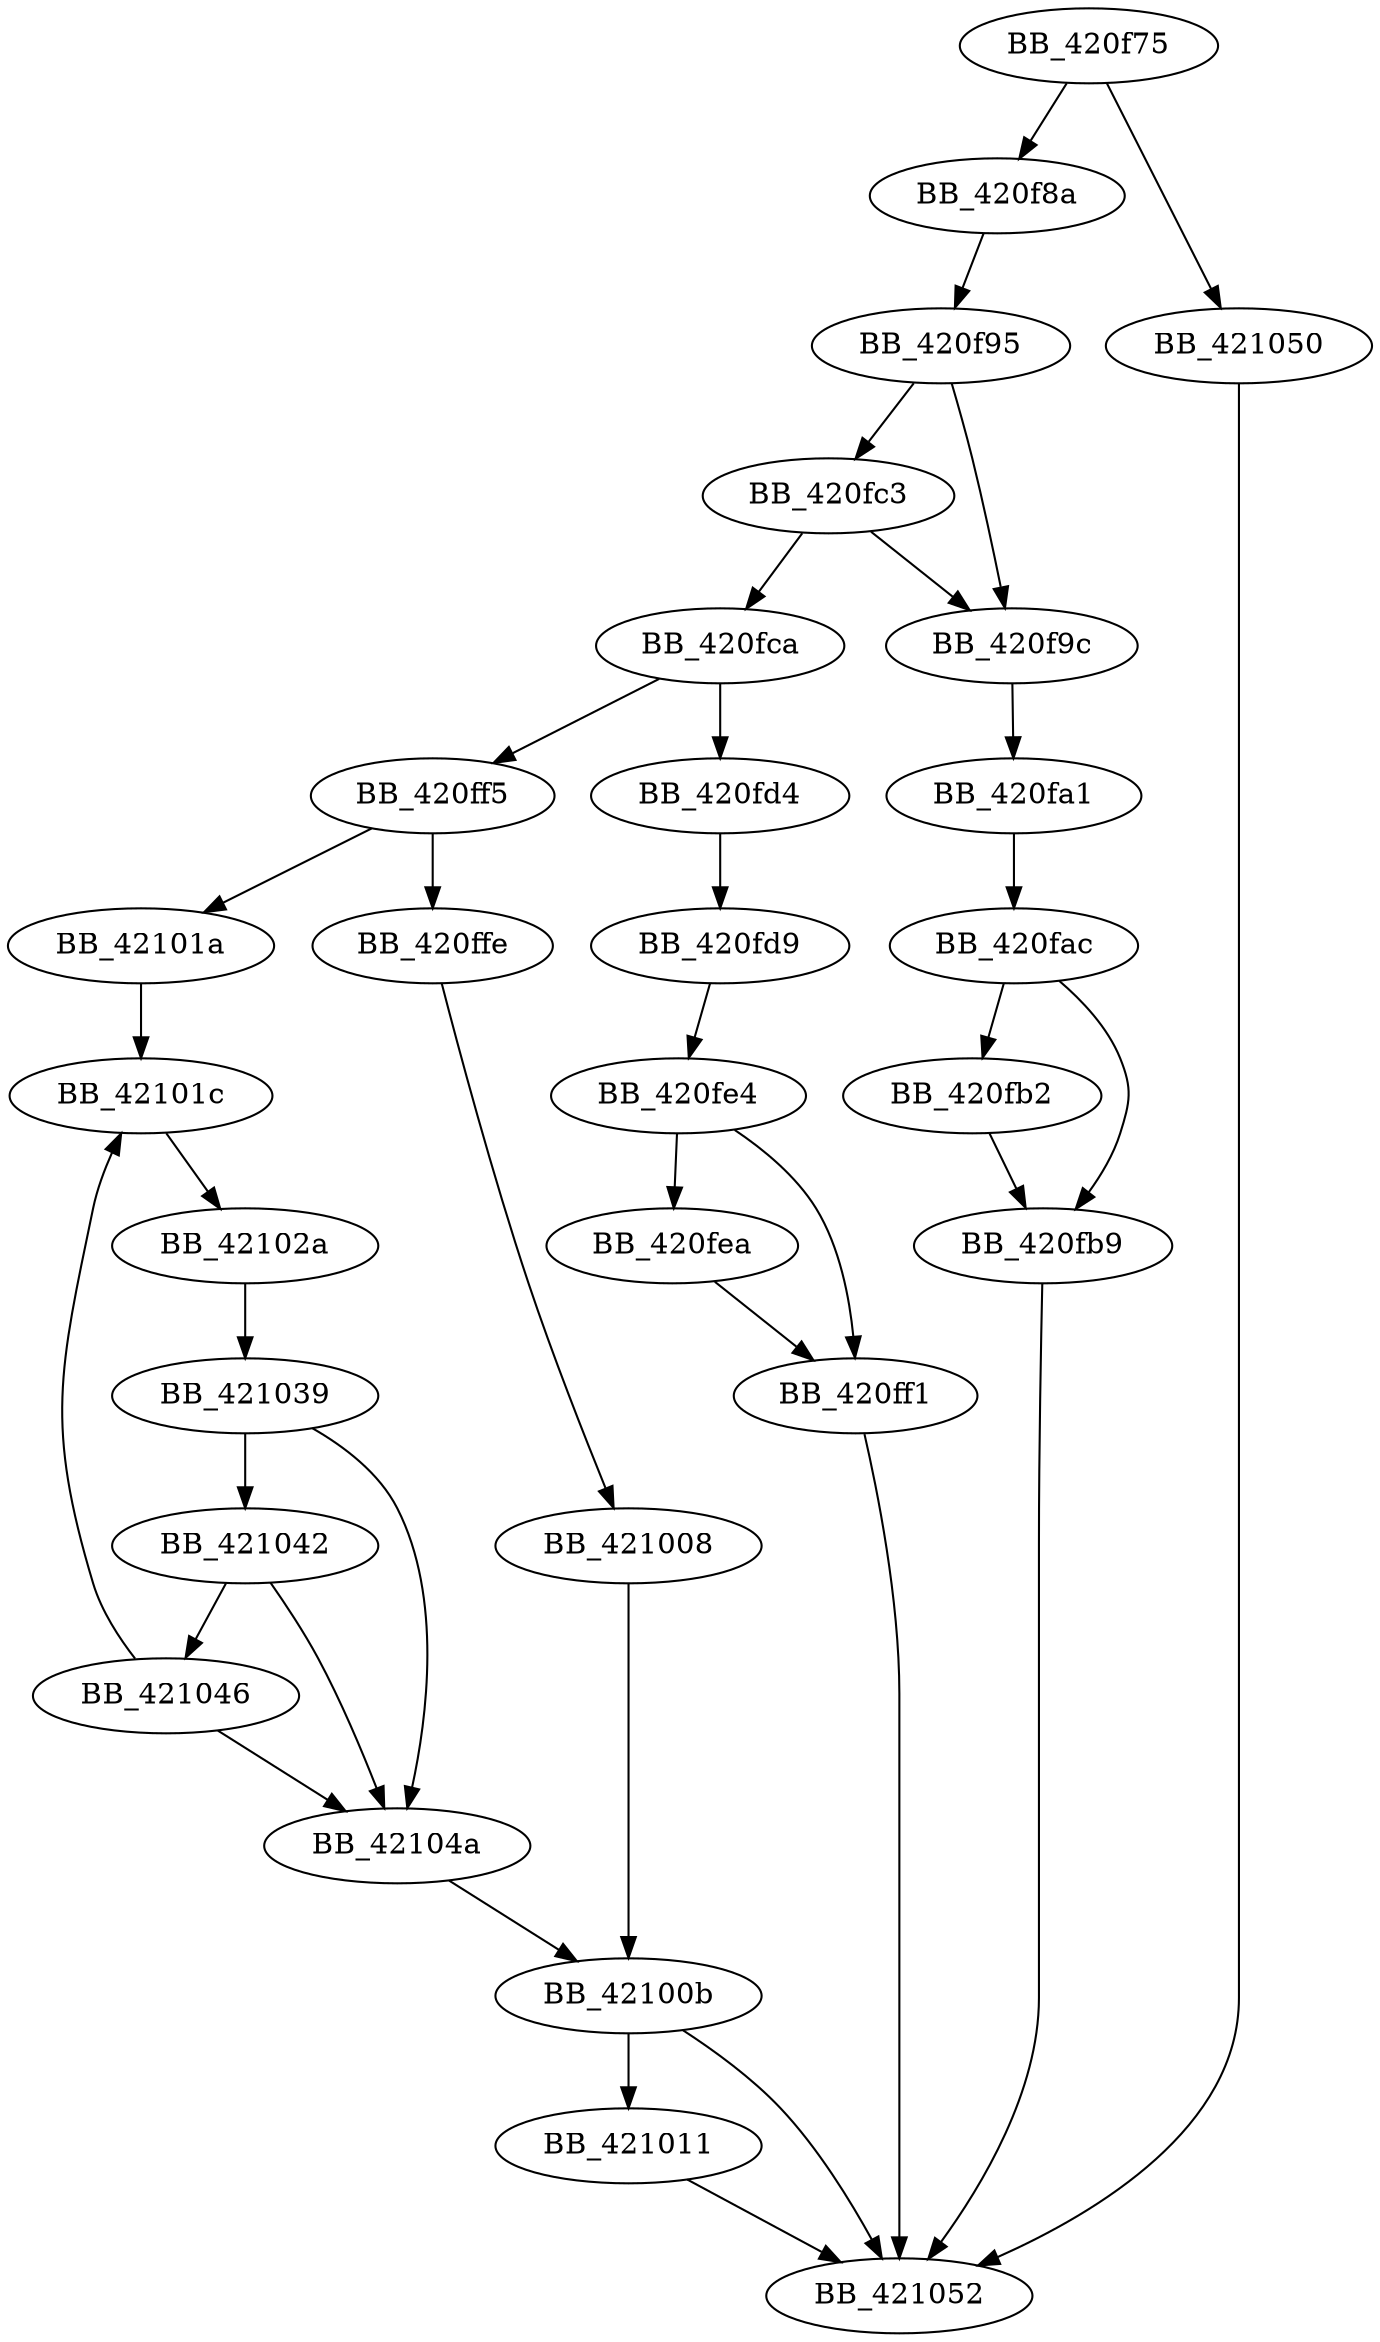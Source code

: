 DiGraph __strnicmp_l{
BB_420f75->BB_420f8a
BB_420f75->BB_421050
BB_420f8a->BB_420f95
BB_420f95->BB_420f9c
BB_420f95->BB_420fc3
BB_420f9c->BB_420fa1
BB_420fa1->BB_420fac
BB_420fac->BB_420fb2
BB_420fac->BB_420fb9
BB_420fb2->BB_420fb9
BB_420fb9->BB_421052
BB_420fc3->BB_420f9c
BB_420fc3->BB_420fca
BB_420fca->BB_420fd4
BB_420fca->BB_420ff5
BB_420fd4->BB_420fd9
BB_420fd9->BB_420fe4
BB_420fe4->BB_420fea
BB_420fe4->BB_420ff1
BB_420fea->BB_420ff1
BB_420ff1->BB_421052
BB_420ff5->BB_420ffe
BB_420ff5->BB_42101a
BB_420ffe->BB_421008
BB_421008->BB_42100b
BB_42100b->BB_421011
BB_42100b->BB_421052
BB_421011->BB_421052
BB_42101a->BB_42101c
BB_42101c->BB_42102a
BB_42102a->BB_421039
BB_421039->BB_421042
BB_421039->BB_42104a
BB_421042->BB_421046
BB_421042->BB_42104a
BB_421046->BB_42101c
BB_421046->BB_42104a
BB_42104a->BB_42100b
BB_421050->BB_421052
}
